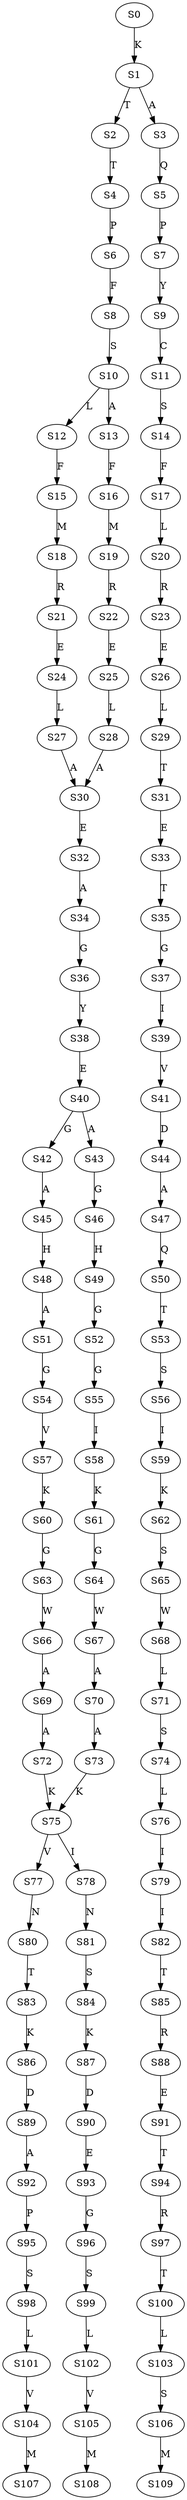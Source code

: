 strict digraph  {
	S0 -> S1 [ label = K ];
	S1 -> S2 [ label = T ];
	S1 -> S3 [ label = A ];
	S2 -> S4 [ label = T ];
	S3 -> S5 [ label = Q ];
	S4 -> S6 [ label = P ];
	S5 -> S7 [ label = P ];
	S6 -> S8 [ label = F ];
	S7 -> S9 [ label = Y ];
	S8 -> S10 [ label = S ];
	S9 -> S11 [ label = C ];
	S10 -> S12 [ label = L ];
	S10 -> S13 [ label = A ];
	S11 -> S14 [ label = S ];
	S12 -> S15 [ label = F ];
	S13 -> S16 [ label = F ];
	S14 -> S17 [ label = F ];
	S15 -> S18 [ label = M ];
	S16 -> S19 [ label = M ];
	S17 -> S20 [ label = L ];
	S18 -> S21 [ label = R ];
	S19 -> S22 [ label = R ];
	S20 -> S23 [ label = R ];
	S21 -> S24 [ label = E ];
	S22 -> S25 [ label = E ];
	S23 -> S26 [ label = E ];
	S24 -> S27 [ label = L ];
	S25 -> S28 [ label = L ];
	S26 -> S29 [ label = L ];
	S27 -> S30 [ label = A ];
	S28 -> S30 [ label = A ];
	S29 -> S31 [ label = T ];
	S30 -> S32 [ label = E ];
	S31 -> S33 [ label = E ];
	S32 -> S34 [ label = A ];
	S33 -> S35 [ label = T ];
	S34 -> S36 [ label = G ];
	S35 -> S37 [ label = G ];
	S36 -> S38 [ label = Y ];
	S37 -> S39 [ label = I ];
	S38 -> S40 [ label = E ];
	S39 -> S41 [ label = V ];
	S40 -> S42 [ label = G ];
	S40 -> S43 [ label = A ];
	S41 -> S44 [ label = D ];
	S42 -> S45 [ label = A ];
	S43 -> S46 [ label = G ];
	S44 -> S47 [ label = A ];
	S45 -> S48 [ label = H ];
	S46 -> S49 [ label = H ];
	S47 -> S50 [ label = Q ];
	S48 -> S51 [ label = A ];
	S49 -> S52 [ label = G ];
	S50 -> S53 [ label = T ];
	S51 -> S54 [ label = G ];
	S52 -> S55 [ label = G ];
	S53 -> S56 [ label = S ];
	S54 -> S57 [ label = V ];
	S55 -> S58 [ label = I ];
	S56 -> S59 [ label = I ];
	S57 -> S60 [ label = K ];
	S58 -> S61 [ label = K ];
	S59 -> S62 [ label = K ];
	S60 -> S63 [ label = G ];
	S61 -> S64 [ label = G ];
	S62 -> S65 [ label = S ];
	S63 -> S66 [ label = W ];
	S64 -> S67 [ label = W ];
	S65 -> S68 [ label = W ];
	S66 -> S69 [ label = A ];
	S67 -> S70 [ label = A ];
	S68 -> S71 [ label = L ];
	S69 -> S72 [ label = A ];
	S70 -> S73 [ label = A ];
	S71 -> S74 [ label = S ];
	S72 -> S75 [ label = K ];
	S73 -> S75 [ label = K ];
	S74 -> S76 [ label = L ];
	S75 -> S77 [ label = V ];
	S75 -> S78 [ label = I ];
	S76 -> S79 [ label = I ];
	S77 -> S80 [ label = N ];
	S78 -> S81 [ label = N ];
	S79 -> S82 [ label = I ];
	S80 -> S83 [ label = T ];
	S81 -> S84 [ label = S ];
	S82 -> S85 [ label = T ];
	S83 -> S86 [ label = K ];
	S84 -> S87 [ label = K ];
	S85 -> S88 [ label = R ];
	S86 -> S89 [ label = D ];
	S87 -> S90 [ label = D ];
	S88 -> S91 [ label = E ];
	S89 -> S92 [ label = A ];
	S90 -> S93 [ label = E ];
	S91 -> S94 [ label = T ];
	S92 -> S95 [ label = P ];
	S93 -> S96 [ label = G ];
	S94 -> S97 [ label = R ];
	S95 -> S98 [ label = S ];
	S96 -> S99 [ label = S ];
	S97 -> S100 [ label = T ];
	S98 -> S101 [ label = L ];
	S99 -> S102 [ label = L ];
	S100 -> S103 [ label = L ];
	S101 -> S104 [ label = V ];
	S102 -> S105 [ label = V ];
	S103 -> S106 [ label = S ];
	S104 -> S107 [ label = M ];
	S105 -> S108 [ label = M ];
	S106 -> S109 [ label = M ];
}
